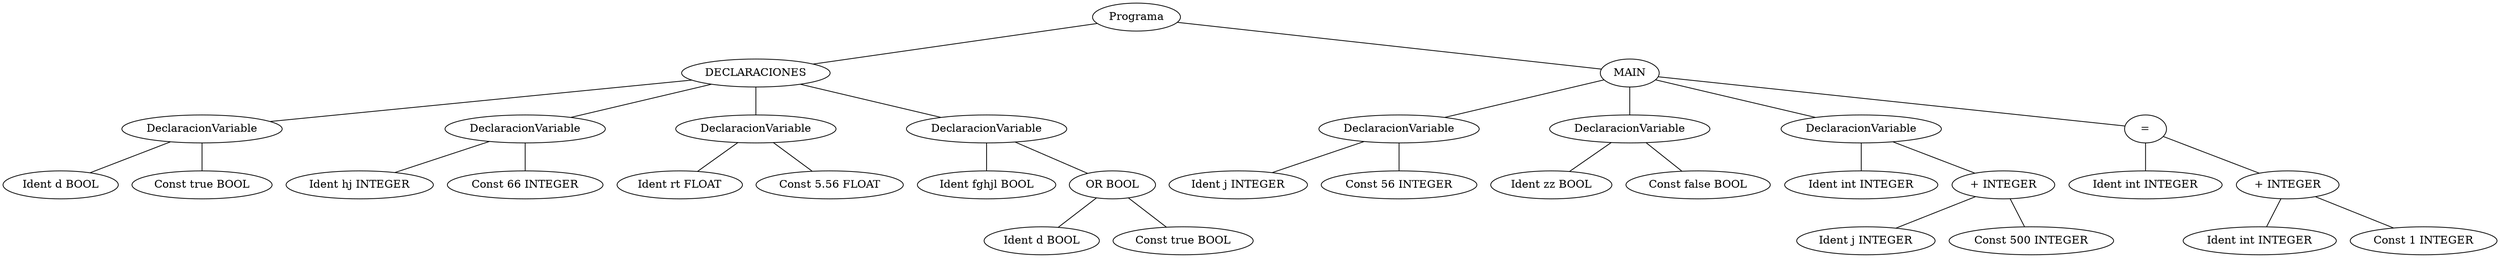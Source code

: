 graph G {37 [label="Programa"]
38 [label="DECLARACIONES"]
37 -- 38
39 [label="DeclaracionVariable"]
38 -- 39
40 [label="Ident d BOOL"]
39 -- 40
41 [label="Const true BOOL"]
39 -- 41
42 [label="DeclaracionVariable"]
38 -- 42
43 [label="Ident hj INTEGER"]
42 -- 43
44 [label="Const 66 INTEGER"]
42 -- 44
45 [label="DeclaracionVariable"]
38 -- 45
46 [label="Ident rt FLOAT"]
45 -- 46
47 [label="Const 5.56 FLOAT"]
45 -- 47
48 [label="DeclaracionVariable"]
38 -- 48
49 [label="Ident fghjl BOOL"]
48 -- 49
50 [label="OR BOOL"]
48 -- 50
51 [label="Ident d BOOL"]
50 -- 51
52 [label="Const true BOOL"]
50 -- 52
53 [label="MAIN"]
37 -- 53
54 [label="DeclaracionVariable"]
53 -- 54
55 [label="Ident j INTEGER"]
54 -- 55
56 [label="Const 56 INTEGER"]
54 -- 56
57 [label="DeclaracionVariable"]
53 -- 57
58 [label="Ident zz BOOL"]
57 -- 58
59 [label="Const false BOOL"]
57 -- 59
60 [label="DeclaracionVariable"]
53 -- 60
61 [label="Ident int INTEGER"]
60 -- 61
62 [label="+ INTEGER"]
60 -- 62
63 [label="Ident j INTEGER"]
62 -- 63
64 [label="Const 500 INTEGER"]
62 -- 64
65 [label="="]
53 -- 65
66 [label="Ident int INTEGER"]
65 -- 66
67 [label="+ INTEGER"]
65 -- 67
68 [label="Ident int INTEGER"]
67 -- 68
69 [label="Const 1 INTEGER"]
67 -- 69
}
